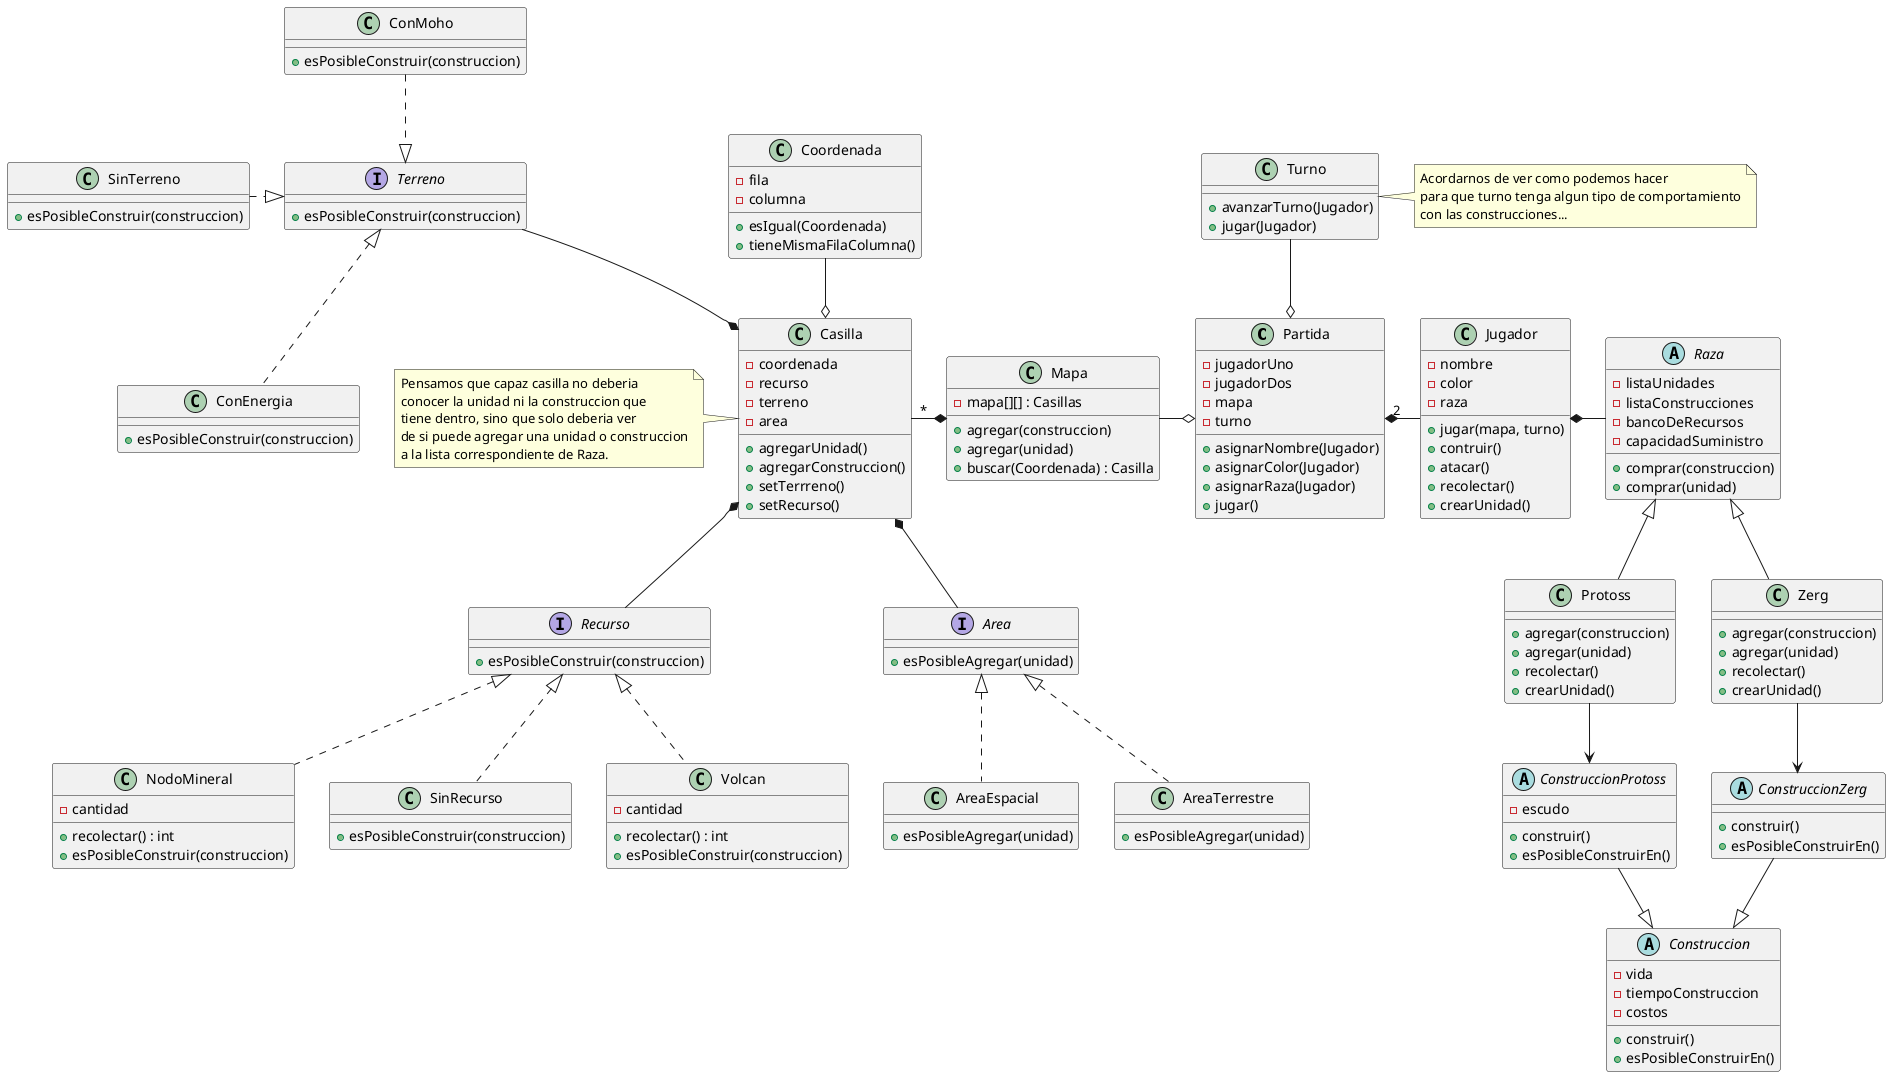 @startuml
'https://plantuml.com/class-diagram

class Partida {
    - jugadorUno
    - jugadorDos
    - mapa
    - turno

    + asignarNombre(Jugador)
    + asignarColor(Jugador)
    + asignarRaza(Jugador)
    + jugar()
}

class Jugador {
    - nombre
    - color
    - raza

    + jugar(mapa, turno)
    + contruir()
    + atacar()
    + recolectar()
    + crearUnidad()
}

abstract class Raza {
    - listaUnidades
    - listaConstrucciones
    - bancoDeRecursos
    - capacidadSuministro

    + comprar(construccion)
    + comprar(unidad)
}

class Zerg {
    + agregar(construccion)
    + agregar(unidad)
    + recolectar()
    + crearUnidad()
}

class Protoss {
    + agregar(construccion)
    + agregar(unidad)
    + recolectar()
    + crearUnidad()
}

abstract class Construccion {
    - vida
    - tiempoConstruccion
    - costos
    + construir()
    + esPosibleConstruirEn()
}

abstract class ConstruccionZerg {
    + construir()
    + esPosibleConstruirEn()
}

abstract class ConstruccionProtoss {
    - escudo
    + construir()
    + esPosibleConstruirEn()
}

class Mapa {
    - mapa[][] : Casillas
    + agregar(construccion)
    + agregar(unidad)
    + buscar(Coordenada) : Casilla
}

class Casilla {
    - coordenada
    - recurso
    - terreno
    - area

    + agregarUnidad()
    + agregarConstruccion()
    + setTerrreno()
    + setRecurso()
}

note left
Pensamos que capaz casilla no deberia
conocer la unidad ni la construccion que
tiene dentro, sino que solo deberia ver
de si puede agregar una unidad o construccion
a la lista correspondiente de Raza.
end note


class Coordenada {
    - fila
    - columna

    +esIgual(Coordenada)
    +tieneMismaFilaColumna()
}

class SinRecurso {
    + esPosibleConstruir(construccion)
}

interface Terreno {
    + esPosibleConstruir(construccion)
}

class ConMoho {
    + esPosibleConstruir(construccion)
}

class ConEnergia {
    + esPosibleConstruir(construccion)
}

class SinTerreno {
    + esPosibleConstruir(construccion)
}

class Volcan {
    - cantidad
    + recolectar() : int
    + esPosibleConstruir(construccion)
}

class NodoMineral {
    - cantidad
    + recolectar() : int
    + esPosibleConstruir(construccion)
}

class Turno {

   +avanzarTurno(Jugador)
   +jugar(Jugador)

}
note right
Acordarnos de ver como podemos hacer
para que turno tenga algun tipo de comportamiento
con las construcciones...
end note

interface Recurso {
    + esPosibleConstruir(construccion)
}



Partida "2" *- Jugador
Mapa -o Partida
Partida o-up- Turno

Jugador *- Raza
Raza <|-- Zerg
Raza <|-- Protoss

Zerg --> ConstruccionZerg
Protoss --> ConstruccionProtoss
ConstruccionProtoss --|> Construccion
ConstruccionZerg --|> Construccion

Casilla "*" -* Mapa
Terreno --* Casilla
Coordenada --o Casilla
Casilla *-- Recurso

Recurso <|.. Volcan
Recurso <|.. NodoMineral
Recurso <|.. SinRecurso

ConMoho ..|> Terreno
Terreno <|.. ConEnergia
SinTerreno .|> Terreno

interface Area{
 +esPosibleAgregar(unidad)
}
class AreaTerrestre{
+esPosibleAgregar(unidad)
}
class AreaEspacial{
+esPosibleAgregar(unidad)
}

Casilla *-- Area
Area <|.. AreaTerrestre
Area <|.. AreaEspacial



@enduml